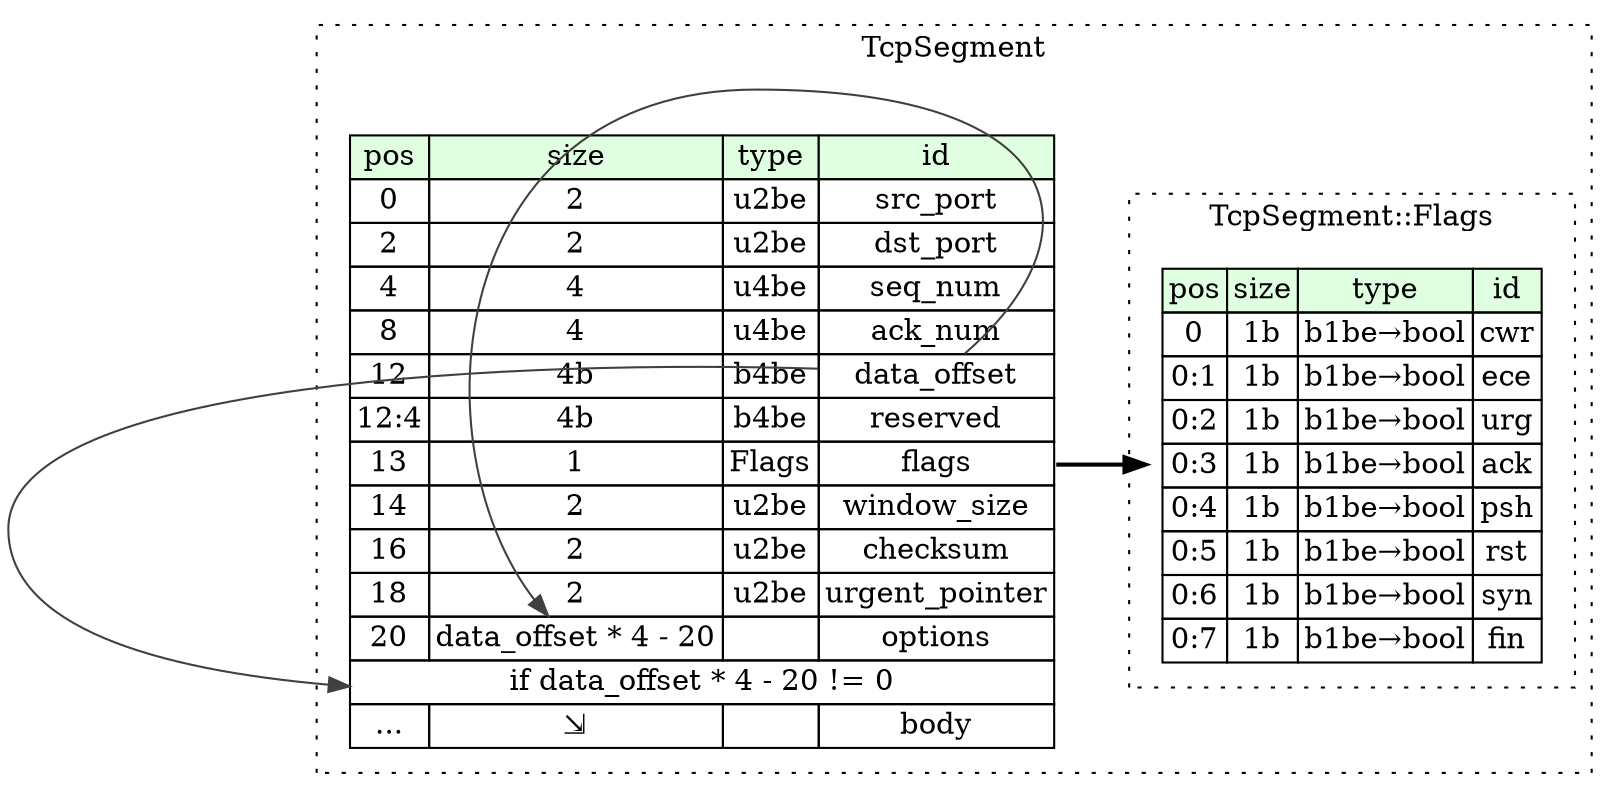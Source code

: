 digraph {
	rankdir=LR;
	node [shape=plaintext];
	subgraph cluster__tcp_segment {
		label="TcpSegment";
		graph[style=dotted];

		tcp_segment__seq [label=<<TABLE BORDER="0" CELLBORDER="1" CELLSPACING="0">
			<TR><TD BGCOLOR="#E0FFE0">pos</TD><TD BGCOLOR="#E0FFE0">size</TD><TD BGCOLOR="#E0FFE0">type</TD><TD BGCOLOR="#E0FFE0">id</TD></TR>
			<TR><TD PORT="src_port_pos">0</TD><TD PORT="src_port_size">2</TD><TD>u2be</TD><TD PORT="src_port_type">src_port</TD></TR>
			<TR><TD PORT="dst_port_pos">2</TD><TD PORT="dst_port_size">2</TD><TD>u2be</TD><TD PORT="dst_port_type">dst_port</TD></TR>
			<TR><TD PORT="seq_num_pos">4</TD><TD PORT="seq_num_size">4</TD><TD>u4be</TD><TD PORT="seq_num_type">seq_num</TD></TR>
			<TR><TD PORT="ack_num_pos">8</TD><TD PORT="ack_num_size">4</TD><TD>u4be</TD><TD PORT="ack_num_type">ack_num</TD></TR>
			<TR><TD PORT="data_offset_pos">12</TD><TD PORT="data_offset_size">4b</TD><TD>b4be</TD><TD PORT="data_offset_type">data_offset</TD></TR>
			<TR><TD PORT="reserved_pos">12:4</TD><TD PORT="reserved_size">4b</TD><TD>b4be</TD><TD PORT="reserved_type">reserved</TD></TR>
			<TR><TD PORT="flags_pos">13</TD><TD PORT="flags_size">1</TD><TD>Flags</TD><TD PORT="flags_type">flags</TD></TR>
			<TR><TD PORT="window_size_pos">14</TD><TD PORT="window_size_size">2</TD><TD>u2be</TD><TD PORT="window_size_type">window_size</TD></TR>
			<TR><TD PORT="checksum_pos">16</TD><TD PORT="checksum_size">2</TD><TD>u2be</TD><TD PORT="checksum_type">checksum</TD></TR>
			<TR><TD PORT="urgent_pointer_pos">18</TD><TD PORT="urgent_pointer_size">2</TD><TD>u2be</TD><TD PORT="urgent_pointer_type">urgent_pointer</TD></TR>
			<TR><TD PORT="options_pos">20</TD><TD PORT="options_size">data_offset * 4 - 20</TD><TD></TD><TD PORT="options_type">options</TD></TR>
			<TR><TD COLSPAN="4" PORT="options__if">if data_offset * 4 - 20 != 0</TD></TR>
			<TR><TD PORT="body_pos">...</TD><TD PORT="body_size">⇲</TD><TD></TD><TD PORT="body_type">body</TD></TR>
		</TABLE>>];
		subgraph cluster__flags {
			label="TcpSegment::Flags";
			graph[style=dotted];

			flags__seq [label=<<TABLE BORDER="0" CELLBORDER="1" CELLSPACING="0">
				<TR><TD BGCOLOR="#E0FFE0">pos</TD><TD BGCOLOR="#E0FFE0">size</TD><TD BGCOLOR="#E0FFE0">type</TD><TD BGCOLOR="#E0FFE0">id</TD></TR>
				<TR><TD PORT="cwr_pos">0</TD><TD PORT="cwr_size">1b</TD><TD>b1be→bool</TD><TD PORT="cwr_type">cwr</TD></TR>
				<TR><TD PORT="ece_pos">0:1</TD><TD PORT="ece_size">1b</TD><TD>b1be→bool</TD><TD PORT="ece_type">ece</TD></TR>
				<TR><TD PORT="urg_pos">0:2</TD><TD PORT="urg_size">1b</TD><TD>b1be→bool</TD><TD PORT="urg_type">urg</TD></TR>
				<TR><TD PORT="ack_pos">0:3</TD><TD PORT="ack_size">1b</TD><TD>b1be→bool</TD><TD PORT="ack_type">ack</TD></TR>
				<TR><TD PORT="psh_pos">0:4</TD><TD PORT="psh_size">1b</TD><TD>b1be→bool</TD><TD PORT="psh_type">psh</TD></TR>
				<TR><TD PORT="rst_pos">0:5</TD><TD PORT="rst_size">1b</TD><TD>b1be→bool</TD><TD PORT="rst_type">rst</TD></TR>
				<TR><TD PORT="syn_pos">0:6</TD><TD PORT="syn_size">1b</TD><TD>b1be→bool</TD><TD PORT="syn_type">syn</TD></TR>
				<TR><TD PORT="fin_pos">0:7</TD><TD PORT="fin_size">1b</TD><TD>b1be→bool</TD><TD PORT="fin_type">fin</TD></TR>
			</TABLE>>];
		}
	}
	tcp_segment__seq:flags_type -> flags__seq [style=bold];
	tcp_segment__seq:data_offset_type -> tcp_segment__seq:options_size [color="#404040"];
	tcp_segment__seq:data_offset_type -> tcp_segment__seq:options__if [color="#404040"];
}
